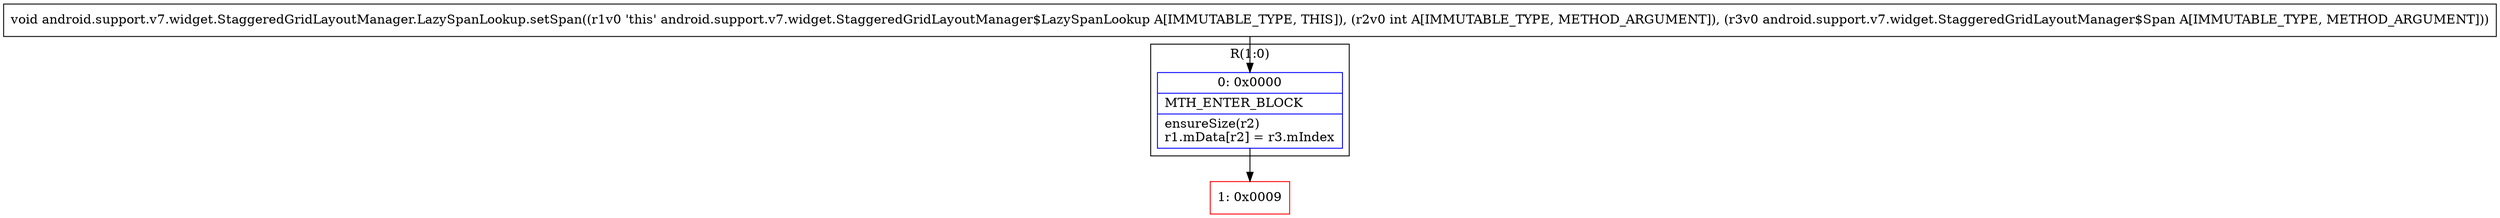 digraph "CFG forandroid.support.v7.widget.StaggeredGridLayoutManager.LazySpanLookup.setSpan(ILandroid\/support\/v7\/widget\/StaggeredGridLayoutManager$Span;)V" {
subgraph cluster_Region_1221009143 {
label = "R(1:0)";
node [shape=record,color=blue];
Node_0 [shape=record,label="{0\:\ 0x0000|MTH_ENTER_BLOCK\l|ensureSize(r2)\lr1.mData[r2] = r3.mIndex\l}"];
}
Node_1 [shape=record,color=red,label="{1\:\ 0x0009}"];
MethodNode[shape=record,label="{void android.support.v7.widget.StaggeredGridLayoutManager.LazySpanLookup.setSpan((r1v0 'this' android.support.v7.widget.StaggeredGridLayoutManager$LazySpanLookup A[IMMUTABLE_TYPE, THIS]), (r2v0 int A[IMMUTABLE_TYPE, METHOD_ARGUMENT]), (r3v0 android.support.v7.widget.StaggeredGridLayoutManager$Span A[IMMUTABLE_TYPE, METHOD_ARGUMENT])) }"];
MethodNode -> Node_0;
Node_0 -> Node_1;
}

